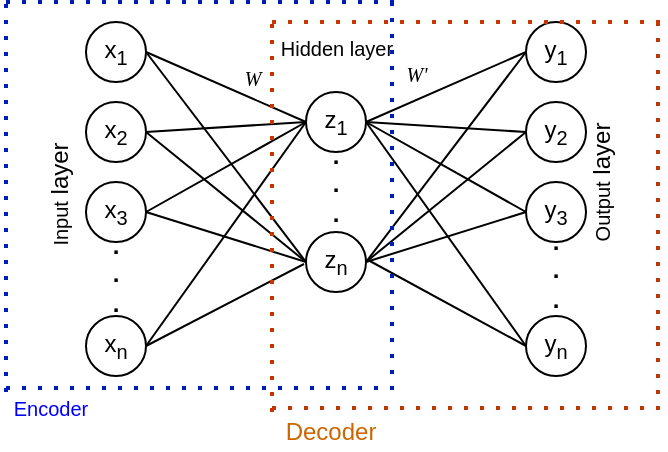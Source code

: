 <mxfile version="14.9.6" type="device"><diagram id="i_QQV8py3baeC7BF_jg2" name="Page-1"><mxGraphModel dx="630" dy="311" grid="0" gridSize="10" guides="1" tooltips="1" connect="1" arrows="1" fold="1" page="1" pageScale="1" pageWidth="827" pageHeight="1169" math="0" shadow="0"><root><mxCell id="0"/><mxCell id="1" parent="0"/><mxCell id="9OB2kjfbE4PplN7jZps6-1" value="x&lt;sub&gt;1&lt;/sub&gt;" style="ellipse;whiteSpace=wrap;html=1;aspect=fixed;" vertex="1" parent="1"><mxGeometry x="200" y="160" width="30" height="30" as="geometry"/></mxCell><mxCell id="9OB2kjfbE4PplN7jZps6-2" value="x&lt;sub&gt;2&lt;/sub&gt;" style="ellipse;whiteSpace=wrap;html=1;aspect=fixed;" vertex="1" parent="1"><mxGeometry x="200" y="200" width="30" height="30" as="geometry"/></mxCell><mxCell id="9OB2kjfbE4PplN7jZps6-3" value="&lt;p style=&quot;line-height: 120%&quot;&gt;&lt;/p&gt;&lt;div&gt;&lt;b&gt;.&lt;/b&gt;&lt;/div&gt;&lt;div&gt;&lt;b&gt;.&lt;/b&gt;&lt;/div&gt;&lt;div&gt;&lt;b&gt;.&lt;/b&gt;&lt;/div&gt;&lt;div&gt;&lt;b&gt;&lt;br&gt;&lt;/b&gt;&lt;/div&gt;&lt;p&gt;&lt;/p&gt;" style="text;html=1;strokeColor=none;fillColor=none;align=center;verticalAlign=middle;whiteSpace=wrap;rounded=0;" vertex="1" parent="1"><mxGeometry x="415" y="281" width="40" height="20" as="geometry"/></mxCell><mxCell id="9OB2kjfbE4PplN7jZps6-4" value="x&lt;sub&gt;n&lt;/sub&gt;" style="ellipse;whiteSpace=wrap;html=1;aspect=fixed;" vertex="1" parent="1"><mxGeometry x="200" y="307" width="30" height="30" as="geometry"/></mxCell><mxCell id="9OB2kjfbE4PplN7jZps6-5" value="x&lt;sub&gt;3&lt;/sub&gt;" style="ellipse;whiteSpace=wrap;html=1;aspect=fixed;" vertex="1" parent="1"><mxGeometry x="200" y="240" width="30" height="30" as="geometry"/></mxCell><mxCell id="9OB2kjfbE4PplN7jZps6-8" value="z&lt;sub&gt;1&lt;/sub&gt;" style="ellipse;whiteSpace=wrap;html=1;aspect=fixed;" vertex="1" parent="1"><mxGeometry x="310" y="195" width="30" height="30" as="geometry"/></mxCell><mxCell id="9OB2kjfbE4PplN7jZps6-9" value="z&lt;sub&gt;n&lt;/sub&gt;" style="ellipse;whiteSpace=wrap;html=1;aspect=fixed;" vertex="1" parent="1"><mxGeometry x="310" y="265" width="30" height="30" as="geometry"/></mxCell><mxCell id="9OB2kjfbE4PplN7jZps6-10" value="&lt;p style=&quot;line-height: 120%&quot;&gt;&lt;/p&gt;&lt;div&gt;&lt;b&gt;.&lt;/b&gt;&lt;/div&gt;&lt;div&gt;&lt;b&gt;.&lt;/b&gt;&lt;/div&gt;&lt;div&gt;&lt;b&gt;.&lt;/b&gt;&lt;/div&gt;&lt;div&gt;&lt;b&gt;&lt;br&gt;&lt;/b&gt;&lt;/div&gt;&lt;p&gt;&lt;/p&gt;" style="text;html=1;strokeColor=none;fillColor=none;align=center;verticalAlign=middle;whiteSpace=wrap;rounded=0;" vertex="1" parent="1"><mxGeometry x="305" y="238" width="40" height="20" as="geometry"/></mxCell><mxCell id="9OB2kjfbE4PplN7jZps6-11" value="y&lt;sub&gt;1&lt;/sub&gt;" style="ellipse;whiteSpace=wrap;html=1;aspect=fixed;" vertex="1" parent="1"><mxGeometry x="420" y="160" width="30" height="30" as="geometry"/></mxCell><mxCell id="9OB2kjfbE4PplN7jZps6-12" value="y&lt;sub&gt;2&lt;/sub&gt;" style="ellipse;whiteSpace=wrap;html=1;aspect=fixed;" vertex="1" parent="1"><mxGeometry x="420" y="200" width="30" height="30" as="geometry"/></mxCell><mxCell id="9OB2kjfbE4PplN7jZps6-13" value="y&lt;sub&gt;n&lt;/sub&gt;" style="ellipse;whiteSpace=wrap;html=1;aspect=fixed;" vertex="1" parent="1"><mxGeometry x="420" y="307" width="30" height="30" as="geometry"/></mxCell><mxCell id="9OB2kjfbE4PplN7jZps6-14" value="y&lt;sub&gt;3&lt;/sub&gt;" style="ellipse;whiteSpace=wrap;html=1;aspect=fixed;" vertex="1" parent="1"><mxGeometry x="420" y="240" width="30" height="30" as="geometry"/></mxCell><mxCell id="9OB2kjfbE4PplN7jZps6-15" value="&lt;p style=&quot;line-height: 120%&quot;&gt;&lt;/p&gt;&lt;div&gt;&lt;b&gt;.&lt;/b&gt;&lt;/div&gt;&lt;div&gt;&lt;b&gt;.&lt;/b&gt;&lt;/div&gt;&lt;div&gt;&lt;b&gt;.&lt;/b&gt;&lt;/div&gt;&lt;div&gt;&lt;b&gt;&lt;br&gt;&lt;/b&gt;&lt;/div&gt;&lt;p&gt;&lt;/p&gt;" style="text;html=1;strokeColor=none;fillColor=none;align=center;verticalAlign=middle;whiteSpace=wrap;rounded=0;" vertex="1" parent="1"><mxGeometry x="195" y="283" width="40" height="20" as="geometry"/></mxCell><mxCell id="9OB2kjfbE4PplN7jZps6-16" value="" style="endArrow=none;html=1;entryX=0;entryY=0.5;entryDx=0;entryDy=0;" edge="1" parent="1" target="9OB2kjfbE4PplN7jZps6-8"><mxGeometry width="50" height="50" relative="1" as="geometry"><mxPoint x="230" y="175" as="sourcePoint"/><mxPoint x="311" y="206" as="targetPoint"/></mxGeometry></mxCell><mxCell id="9OB2kjfbE4PplN7jZps6-17" value="" style="endArrow=none;html=1;entryX=0;entryY=0.5;entryDx=0;entryDy=0;exitX=1;exitY=0.5;exitDx=0;exitDy=0;" edge="1" parent="1" source="9OB2kjfbE4PplN7jZps6-1" target="9OB2kjfbE4PplN7jZps6-9"><mxGeometry width="50" height="50" relative="1" as="geometry"><mxPoint x="240" y="185" as="sourcePoint"/><mxPoint x="321.14" y="215.56" as="targetPoint"/></mxGeometry></mxCell><mxCell id="9OB2kjfbE4PplN7jZps6-18" value="" style="endArrow=none;html=1;exitX=1;exitY=0.5;exitDx=0;exitDy=0;" edge="1" parent="1" source="9OB2kjfbE4PplN7jZps6-2"><mxGeometry width="50" height="50" relative="1" as="geometry"><mxPoint x="250" y="195" as="sourcePoint"/><mxPoint x="310" y="210" as="targetPoint"/></mxGeometry></mxCell><mxCell id="9OB2kjfbE4PplN7jZps6-19" value="" style="endArrow=none;html=1;entryX=0;entryY=0.5;entryDx=0;entryDy=0;exitX=1;exitY=0.5;exitDx=0;exitDy=0;" edge="1" parent="1" source="9OB2kjfbE4PplN7jZps6-2" target="9OB2kjfbE4PplN7jZps6-9"><mxGeometry width="50" height="50" relative="1" as="geometry"><mxPoint x="260" y="205" as="sourcePoint"/><mxPoint x="341.14" y="235.56" as="targetPoint"/></mxGeometry></mxCell><mxCell id="9OB2kjfbE4PplN7jZps6-20" value="" style="endArrow=none;html=1;entryX=0;entryY=0.5;entryDx=0;entryDy=0;exitX=1;exitY=0.5;exitDx=0;exitDy=0;" edge="1" parent="1" source="9OB2kjfbE4PplN7jZps6-5" target="9OB2kjfbE4PplN7jZps6-8"><mxGeometry width="50" height="50" relative="1" as="geometry"><mxPoint x="270" y="215" as="sourcePoint"/><mxPoint x="351.14" y="245.56" as="targetPoint"/></mxGeometry></mxCell><mxCell id="9OB2kjfbE4PplN7jZps6-21" value="" style="endArrow=none;html=1;entryX=0;entryY=0.5;entryDx=0;entryDy=0;exitX=1;exitY=0.5;exitDx=0;exitDy=0;" edge="1" parent="1" source="9OB2kjfbE4PplN7jZps6-5" target="9OB2kjfbE4PplN7jZps6-9"><mxGeometry width="50" height="50" relative="1" as="geometry"><mxPoint x="280" y="225" as="sourcePoint"/><mxPoint x="361.14" y="255.56" as="targetPoint"/></mxGeometry></mxCell><mxCell id="9OB2kjfbE4PplN7jZps6-23" value="" style="endArrow=none;html=1;entryX=0;entryY=0.5;entryDx=0;entryDy=0;exitX=1;exitY=0.5;exitDx=0;exitDy=0;" edge="1" parent="1" source="9OB2kjfbE4PplN7jZps6-4" target="9OB2kjfbE4PplN7jZps6-8"><mxGeometry width="50" height="50" relative="1" as="geometry"><mxPoint x="290" y="235" as="sourcePoint"/><mxPoint x="371.14" y="265.56" as="targetPoint"/></mxGeometry></mxCell><mxCell id="9OB2kjfbE4PplN7jZps6-24" value="" style="endArrow=none;html=1;exitX=1;exitY=0.5;exitDx=0;exitDy=0;" edge="1" parent="1" source="9OB2kjfbE4PplN7jZps6-4"><mxGeometry width="50" height="50" relative="1" as="geometry"><mxPoint x="300" y="245" as="sourcePoint"/><mxPoint x="309" y="281" as="targetPoint"/></mxGeometry></mxCell><mxCell id="9OB2kjfbE4PplN7jZps6-25" value="&lt;font style=&quot;font-size: 10px&quot; face=&quot;Verdana&quot;&gt;&lt;i&gt;W&lt;/i&gt;&lt;/font&gt;" style="text;html=1;align=center;verticalAlign=middle;resizable=0;points=[];autosize=1;strokeColor=none;" vertex="1" parent="1"><mxGeometry x="273" y="179" width="20" height="18" as="geometry"/></mxCell><mxCell id="9OB2kjfbE4PplN7jZps6-26" value="" style="endArrow=none;html=1;entryX=0;entryY=0.5;entryDx=0;entryDy=0;exitX=1;exitY=0.5;exitDx=0;exitDy=0;" edge="1" parent="1" source="9OB2kjfbE4PplN7jZps6-8" target="9OB2kjfbE4PplN7jZps6-11"><mxGeometry width="50" height="50" relative="1" as="geometry"><mxPoint x="310" y="255" as="sourcePoint"/><mxPoint x="391.14" y="285.56" as="targetPoint"/></mxGeometry></mxCell><mxCell id="9OB2kjfbE4PplN7jZps6-27" value="" style="endArrow=none;html=1;entryX=0;entryY=0.5;entryDx=0;entryDy=0;exitX=1;exitY=0.5;exitDx=0;exitDy=0;" edge="1" parent="1" source="9OB2kjfbE4PplN7jZps6-9" target="9OB2kjfbE4PplN7jZps6-11"><mxGeometry width="50" height="50" relative="1" as="geometry"><mxPoint x="320" y="265" as="sourcePoint"/><mxPoint x="401.14" y="295.56" as="targetPoint"/></mxGeometry></mxCell><mxCell id="9OB2kjfbE4PplN7jZps6-28" value="" style="endArrow=none;html=1;entryX=0;entryY=0.5;entryDx=0;entryDy=0;exitX=1;exitY=0.5;exitDx=0;exitDy=0;" edge="1" parent="1" source="9OB2kjfbE4PplN7jZps6-8" target="9OB2kjfbE4PplN7jZps6-12"><mxGeometry width="50" height="50" relative="1" as="geometry"><mxPoint x="330" y="275" as="sourcePoint"/><mxPoint x="411.14" y="305.56" as="targetPoint"/></mxGeometry></mxCell><mxCell id="9OB2kjfbE4PplN7jZps6-29" value="" style="endArrow=none;html=1;entryX=0;entryY=0.5;entryDx=0;entryDy=0;exitX=1;exitY=0.5;exitDx=0;exitDy=0;" edge="1" parent="1" source="9OB2kjfbE4PplN7jZps6-9" target="9OB2kjfbE4PplN7jZps6-12"><mxGeometry width="50" height="50" relative="1" as="geometry"><mxPoint x="340" y="285" as="sourcePoint"/><mxPoint x="421.14" y="315.56" as="targetPoint"/></mxGeometry></mxCell><mxCell id="9OB2kjfbE4PplN7jZps6-30" value="" style="endArrow=none;html=1;entryX=0;entryY=0.5;entryDx=0;entryDy=0;exitX=1;exitY=0.5;exitDx=0;exitDy=0;" edge="1" parent="1" source="9OB2kjfbE4PplN7jZps6-9" target="9OB2kjfbE4PplN7jZps6-14"><mxGeometry width="50" height="50" relative="1" as="geometry"><mxPoint x="357" y="278" as="sourcePoint"/><mxPoint x="431.14" y="325.56" as="targetPoint"/></mxGeometry></mxCell><mxCell id="9OB2kjfbE4PplN7jZps6-31" value="" style="endArrow=none;html=1;entryX=0;entryY=0.5;entryDx=0;entryDy=0;exitX=1;exitY=0.5;exitDx=0;exitDy=0;" edge="1" parent="1" source="9OB2kjfbE4PplN7jZps6-8" target="9OB2kjfbE4PplN7jZps6-14"><mxGeometry width="50" height="50" relative="1" as="geometry"><mxPoint x="360" y="305" as="sourcePoint"/><mxPoint x="441.14" y="335.56" as="targetPoint"/></mxGeometry></mxCell><mxCell id="9OB2kjfbE4PplN7jZps6-32" value="" style="endArrow=none;html=1;entryX=0;entryY=0.5;entryDx=0;entryDy=0;exitX=1;exitY=0.5;exitDx=0;exitDy=0;" edge="1" parent="1" source="9OB2kjfbE4PplN7jZps6-8" target="9OB2kjfbE4PplN7jZps6-13"><mxGeometry width="50" height="50" relative="1" as="geometry"><mxPoint x="370" y="315" as="sourcePoint"/><mxPoint x="451.14" y="345.56" as="targetPoint"/></mxGeometry></mxCell><mxCell id="9OB2kjfbE4PplN7jZps6-33" value="" style="endArrow=none;html=1;entryX=0;entryY=0.5;entryDx=0;entryDy=0;" edge="1" parent="1" target="9OB2kjfbE4PplN7jZps6-13"><mxGeometry width="50" height="50" relative="1" as="geometry"><mxPoint x="341" y="279" as="sourcePoint"/><mxPoint x="461.14" y="355.56" as="targetPoint"/></mxGeometry></mxCell><mxCell id="9OB2kjfbE4PplN7jZps6-34" value="&lt;font face=&quot;Verdana&quot;&gt;&lt;i style=&quot;font-size: 10px&quot;&gt;W'&lt;br&gt;&lt;span style=&quot;white-space: pre&quot;&gt;&lt;/span&gt;&lt;/i&gt;&lt;/font&gt;" style="text;html=1;align=center;verticalAlign=middle;resizable=0;points=[];autosize=1;strokeColor=none;" vertex="1" parent="1"><mxGeometry x="353" y="176" width="23" height="19" as="geometry"/></mxCell><mxCell id="9OB2kjfbE4PplN7jZps6-36" value="&lt;font style=&quot;font-size: 10px&quot;&gt;Output&lt;/font&gt; layer" style="text;html=1;strokeColor=none;fillColor=none;align=center;verticalAlign=middle;whiteSpace=wrap;rounded=0;rotation=270;" vertex="1" parent="1"><mxGeometry x="421" y="230" width="74" height="20" as="geometry"/></mxCell><mxCell id="9OB2kjfbE4PplN7jZps6-39" value="&lt;font style=&quot;font-size: 10px&quot;&gt;Input&lt;/font&gt; layer" style="text;html=1;strokeColor=none;fillColor=none;align=center;verticalAlign=middle;whiteSpace=wrap;rounded=0;rotation=-90;" vertex="1" parent="1"><mxGeometry x="150" y="236" width="74" height="20" as="geometry"/></mxCell><mxCell id="9OB2kjfbE4PplN7jZps6-41" value="&lt;font style=&quot;font-size: 10px&quot;&gt;Hidden layer&lt;br&gt;&lt;/font&gt;" style="text;html=1;align=center;verticalAlign=middle;resizable=0;points=[];autosize=1;strokeColor=none;" vertex="1" parent="1"><mxGeometry x="290" y="163" width="70" height="19" as="geometry"/></mxCell><mxCell id="9OB2kjfbE4PplN7jZps6-43" value="" style="endArrow=none;dashed=1;html=1;dashPattern=1 3;strokeWidth=2;fillColor=#0050ef;strokeColor=#001DBC;" edge="1" parent="1"><mxGeometry width="50" height="50" relative="1" as="geometry"><mxPoint x="160" y="150" as="sourcePoint"/><mxPoint x="355" y="150" as="targetPoint"/></mxGeometry></mxCell><mxCell id="9OB2kjfbE4PplN7jZps6-44" value="" style="endArrow=none;dashed=1;html=1;dashPattern=1 3;strokeWidth=2;fillColor=#0050ef;strokeColor=#001DBC;" edge="1" parent="1"><mxGeometry width="50" height="50" relative="1" as="geometry"><mxPoint x="353" y="150" as="sourcePoint"/><mxPoint x="353" y="350" as="targetPoint"/></mxGeometry></mxCell><mxCell id="9OB2kjfbE4PplN7jZps6-46" value="" style="endArrow=none;dashed=1;html=1;dashPattern=1 3;strokeWidth=2;fillColor=#0050ef;strokeColor=#001DBC;" edge="1" parent="1"><mxGeometry width="50" height="50" relative="1" as="geometry"><mxPoint x="160" y="343" as="sourcePoint"/><mxPoint x="348" y="343" as="targetPoint"/></mxGeometry></mxCell><mxCell id="9OB2kjfbE4PplN7jZps6-47" value="" style="endArrow=none;dashed=1;html=1;dashPattern=1 3;strokeWidth=2;fillColor=#0050ef;strokeColor=#001DBC;" edge="1" parent="1"><mxGeometry width="50" height="50" relative="1" as="geometry"><mxPoint x="160" y="151" as="sourcePoint"/><mxPoint x="160" y="350" as="targetPoint"/></mxGeometry></mxCell><mxCell id="9OB2kjfbE4PplN7jZps6-48" value="" style="endArrow=none;dashed=1;html=1;dashPattern=1 3;strokeWidth=2;fillColor=#fa6800;strokeColor=#C73500;" edge="1" parent="1"><mxGeometry width="50" height="50" relative="1" as="geometry"><mxPoint x="293" y="160" as="sourcePoint"/><mxPoint x="488" y="160" as="targetPoint"/></mxGeometry></mxCell><mxCell id="9OB2kjfbE4PplN7jZps6-49" value="" style="endArrow=none;dashed=1;html=1;dashPattern=1 3;strokeWidth=2;fillColor=#fa6800;strokeColor=#C73500;" edge="1" parent="1"><mxGeometry width="50" height="50" relative="1" as="geometry"><mxPoint x="486" y="160" as="sourcePoint"/><mxPoint x="486" y="360" as="targetPoint"/></mxGeometry></mxCell><mxCell id="9OB2kjfbE4PplN7jZps6-50" value="" style="endArrow=none;dashed=1;html=1;dashPattern=1 3;strokeWidth=2;fillColor=#fa6800;strokeColor=#C73500;" edge="1" parent="1"><mxGeometry width="50" height="50" relative="1" as="geometry"><mxPoint x="293" y="353" as="sourcePoint"/><mxPoint x="481" y="353" as="targetPoint"/></mxGeometry></mxCell><mxCell id="9OB2kjfbE4PplN7jZps6-51" value="" style="endArrow=none;dashed=1;html=1;dashPattern=1 3;strokeWidth=2;fillColor=#fa6800;strokeColor=#C73500;" edge="1" parent="1"><mxGeometry width="50" height="50" relative="1" as="geometry"><mxPoint x="293" y="161" as="sourcePoint"/><mxPoint x="293" y="360" as="targetPoint"/></mxGeometry></mxCell><mxCell id="9OB2kjfbE4PplN7jZps6-55" value="&lt;font style=&quot;font-size: 10px&quot; color=&quot;#0000FF&quot;&gt;Encoder&lt;/font&gt;" style="text;html=1;align=center;verticalAlign=middle;resizable=0;points=[];autosize=1;strokeColor=none;" vertex="1" parent="1"><mxGeometry x="157" y="343" width="49" height="19" as="geometry"/></mxCell><mxCell id="9OB2kjfbE4PplN7jZps6-56" value="&lt;font color=&quot;#CC6600&quot;&gt;Decoder&lt;/font&gt;" style="text;html=1;align=center;verticalAlign=middle;resizable=0;points=[];autosize=1;strokeColor=none;" vertex="1" parent="1"><mxGeometry x="293" y="356" width="57" height="18" as="geometry"/></mxCell></root></mxGraphModel></diagram></mxfile>